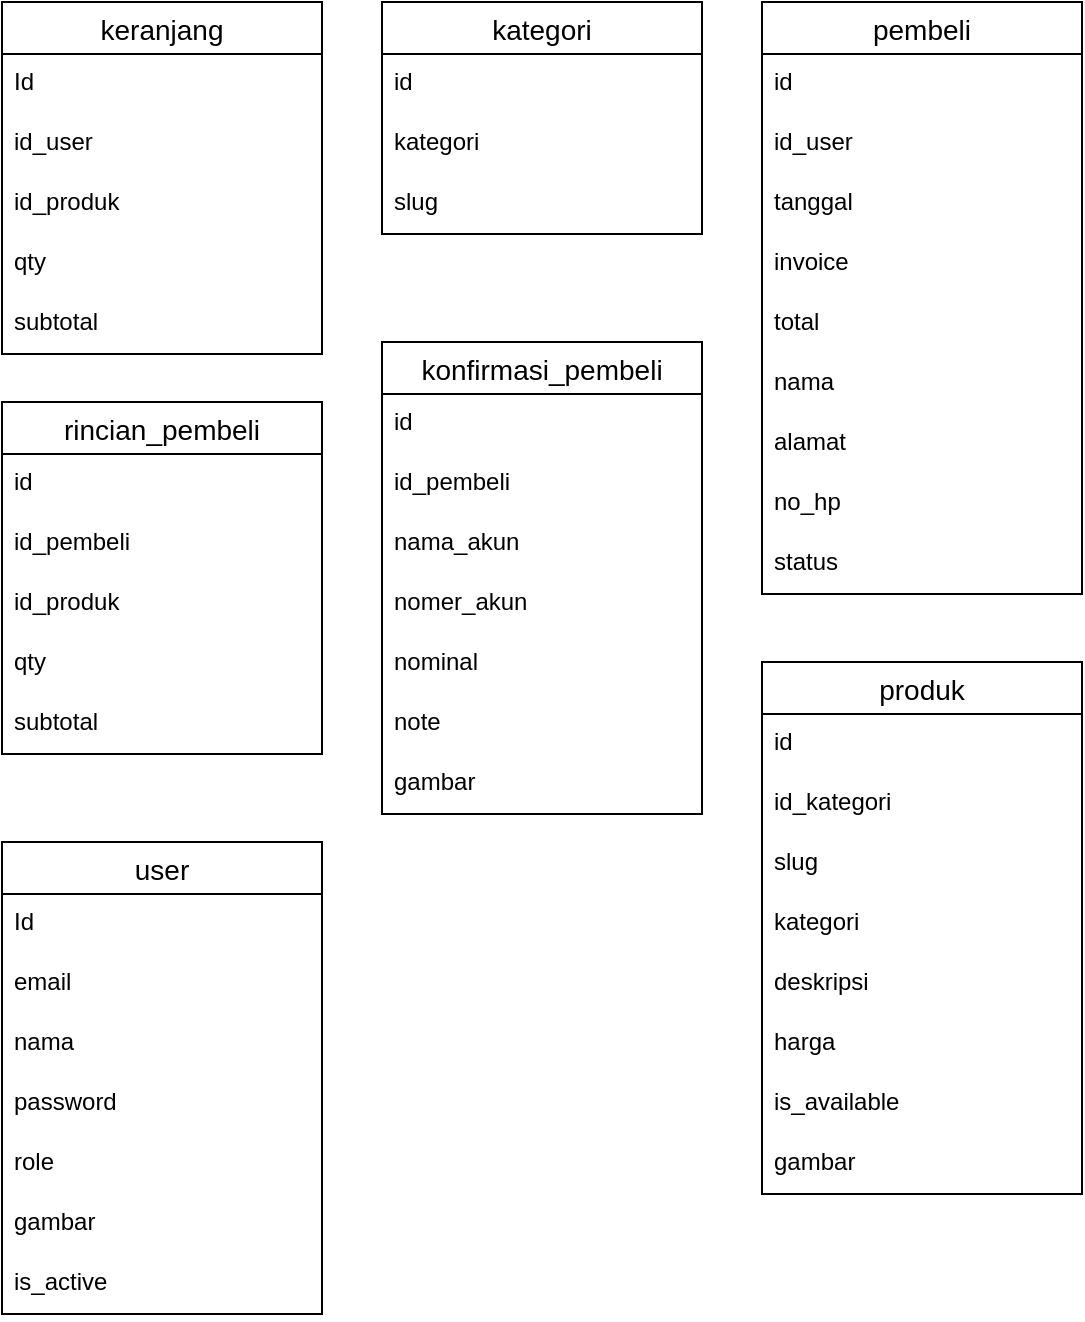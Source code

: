 <mxfile version="14.0.1" type="github">
  <diagram id="953CjjNU7rdWTq0M8kph" name="Page-1">
    <mxGraphModel dx="868" dy="520" grid="1" gridSize="10" guides="1" tooltips="1" connect="1" arrows="1" fold="1" page="1" pageScale="1" pageWidth="850" pageHeight="1100" math="0" shadow="0">
      <root>
        <mxCell id="0" />
        <mxCell id="1" parent="0" />
        <mxCell id="3oVGcLR8BwXSGQWB77gn-14" value="keranjang" style="swimlane;fontStyle=0;childLayout=stackLayout;horizontal=1;startSize=26;horizontalStack=0;resizeParent=1;resizeParentMax=0;resizeLast=0;collapsible=1;marginBottom=0;align=center;fontSize=14;" vertex="1" parent="1">
          <mxGeometry x="70" y="130" width="160" height="176" as="geometry" />
        </mxCell>
        <mxCell id="3oVGcLR8BwXSGQWB77gn-15" value="Id" style="text;strokeColor=none;fillColor=none;spacingLeft=4;spacingRight=4;overflow=hidden;rotatable=0;points=[[0,0.5],[1,0.5]];portConstraint=eastwest;fontSize=12;" vertex="1" parent="3oVGcLR8BwXSGQWB77gn-14">
          <mxGeometry y="26" width="160" height="30" as="geometry" />
        </mxCell>
        <mxCell id="3oVGcLR8BwXSGQWB77gn-16" value="id_user" style="text;strokeColor=none;fillColor=none;spacingLeft=4;spacingRight=4;overflow=hidden;rotatable=0;points=[[0,0.5],[1,0.5]];portConstraint=eastwest;fontSize=12;" vertex="1" parent="3oVGcLR8BwXSGQWB77gn-14">
          <mxGeometry y="56" width="160" height="30" as="geometry" />
        </mxCell>
        <mxCell id="3oVGcLR8BwXSGQWB77gn-17" value="id_produk" style="text;strokeColor=none;fillColor=none;spacingLeft=4;spacingRight=4;overflow=hidden;rotatable=0;points=[[0,0.5],[1,0.5]];portConstraint=eastwest;fontSize=12;" vertex="1" parent="3oVGcLR8BwXSGQWB77gn-14">
          <mxGeometry y="86" width="160" height="30" as="geometry" />
        </mxCell>
        <mxCell id="3oVGcLR8BwXSGQWB77gn-29" value="qty" style="text;strokeColor=none;fillColor=none;spacingLeft=4;spacingRight=4;overflow=hidden;rotatable=0;points=[[0,0.5],[1,0.5]];portConstraint=eastwest;fontSize=12;" vertex="1" parent="3oVGcLR8BwXSGQWB77gn-14">
          <mxGeometry y="116" width="160" height="30" as="geometry" />
        </mxCell>
        <mxCell id="3oVGcLR8BwXSGQWB77gn-28" value="subtotal" style="text;strokeColor=none;fillColor=none;spacingLeft=4;spacingRight=4;overflow=hidden;rotatable=0;points=[[0,0.5],[1,0.5]];portConstraint=eastwest;fontSize=12;" vertex="1" parent="3oVGcLR8BwXSGQWB77gn-14">
          <mxGeometry y="146" width="160" height="30" as="geometry" />
        </mxCell>
        <mxCell id="3oVGcLR8BwXSGQWB77gn-30" value="pembeli" style="swimlane;fontStyle=0;childLayout=stackLayout;horizontal=1;startSize=26;horizontalStack=0;resizeParent=1;resizeParentMax=0;resizeLast=0;collapsible=1;marginBottom=0;align=center;fontSize=14;" vertex="1" parent="1">
          <mxGeometry x="450" y="130" width="160" height="296" as="geometry" />
        </mxCell>
        <mxCell id="3oVGcLR8BwXSGQWB77gn-31" value="id" style="text;strokeColor=none;fillColor=none;spacingLeft=4;spacingRight=4;overflow=hidden;rotatable=0;points=[[0,0.5],[1,0.5]];portConstraint=eastwest;fontSize=12;" vertex="1" parent="3oVGcLR8BwXSGQWB77gn-30">
          <mxGeometry y="26" width="160" height="30" as="geometry" />
        </mxCell>
        <mxCell id="3oVGcLR8BwXSGQWB77gn-32" value="id_user" style="text;strokeColor=none;fillColor=none;spacingLeft=4;spacingRight=4;overflow=hidden;rotatable=0;points=[[0,0.5],[1,0.5]];portConstraint=eastwest;fontSize=12;" vertex="1" parent="3oVGcLR8BwXSGQWB77gn-30">
          <mxGeometry y="56" width="160" height="30" as="geometry" />
        </mxCell>
        <mxCell id="3oVGcLR8BwXSGQWB77gn-33" value="tanggal" style="text;strokeColor=none;fillColor=none;spacingLeft=4;spacingRight=4;overflow=hidden;rotatable=0;points=[[0,0.5],[1,0.5]];portConstraint=eastwest;fontSize=12;" vertex="1" parent="3oVGcLR8BwXSGQWB77gn-30">
          <mxGeometry y="86" width="160" height="30" as="geometry" />
        </mxCell>
        <mxCell id="3oVGcLR8BwXSGQWB77gn-38" value="invoice" style="text;strokeColor=none;fillColor=none;spacingLeft=4;spacingRight=4;overflow=hidden;rotatable=0;points=[[0,0.5],[1,0.5]];portConstraint=eastwest;fontSize=12;" vertex="1" parent="3oVGcLR8BwXSGQWB77gn-30">
          <mxGeometry y="116" width="160" height="30" as="geometry" />
        </mxCell>
        <mxCell id="3oVGcLR8BwXSGQWB77gn-39" value="total" style="text;strokeColor=none;fillColor=none;spacingLeft=4;spacingRight=4;overflow=hidden;rotatable=0;points=[[0,0.5],[1,0.5]];portConstraint=eastwest;fontSize=12;" vertex="1" parent="3oVGcLR8BwXSGQWB77gn-30">
          <mxGeometry y="146" width="160" height="30" as="geometry" />
        </mxCell>
        <mxCell id="3oVGcLR8BwXSGQWB77gn-40" value="nama" style="text;strokeColor=none;fillColor=none;spacingLeft=4;spacingRight=4;overflow=hidden;rotatable=0;points=[[0,0.5],[1,0.5]];portConstraint=eastwest;fontSize=12;" vertex="1" parent="3oVGcLR8BwXSGQWB77gn-30">
          <mxGeometry y="176" width="160" height="30" as="geometry" />
        </mxCell>
        <mxCell id="3oVGcLR8BwXSGQWB77gn-41" value="alamat" style="text;strokeColor=none;fillColor=none;spacingLeft=4;spacingRight=4;overflow=hidden;rotatable=0;points=[[0,0.5],[1,0.5]];portConstraint=eastwest;fontSize=12;" vertex="1" parent="3oVGcLR8BwXSGQWB77gn-30">
          <mxGeometry y="206" width="160" height="30" as="geometry" />
        </mxCell>
        <mxCell id="3oVGcLR8BwXSGQWB77gn-42" value="no_hp" style="text;strokeColor=none;fillColor=none;spacingLeft=4;spacingRight=4;overflow=hidden;rotatable=0;points=[[0,0.5],[1,0.5]];portConstraint=eastwest;fontSize=12;" vertex="1" parent="3oVGcLR8BwXSGQWB77gn-30">
          <mxGeometry y="236" width="160" height="30" as="geometry" />
        </mxCell>
        <mxCell id="3oVGcLR8BwXSGQWB77gn-43" value="status" style="text;strokeColor=none;fillColor=none;spacingLeft=4;spacingRight=4;overflow=hidden;rotatable=0;points=[[0,0.5],[1,0.5]];portConstraint=eastwest;fontSize=12;" vertex="1" parent="3oVGcLR8BwXSGQWB77gn-30">
          <mxGeometry y="266" width="160" height="30" as="geometry" />
        </mxCell>
        <mxCell id="3oVGcLR8BwXSGQWB77gn-34" value="kategori" style="swimlane;fontStyle=0;childLayout=stackLayout;horizontal=1;startSize=26;horizontalStack=0;resizeParent=1;resizeParentMax=0;resizeLast=0;collapsible=1;marginBottom=0;align=center;fontSize=14;" vertex="1" parent="1">
          <mxGeometry x="260" y="130" width="160" height="116" as="geometry" />
        </mxCell>
        <mxCell id="3oVGcLR8BwXSGQWB77gn-35" value="id" style="text;strokeColor=none;fillColor=none;spacingLeft=4;spacingRight=4;overflow=hidden;rotatable=0;points=[[0,0.5],[1,0.5]];portConstraint=eastwest;fontSize=12;" vertex="1" parent="3oVGcLR8BwXSGQWB77gn-34">
          <mxGeometry y="26" width="160" height="30" as="geometry" />
        </mxCell>
        <mxCell id="3oVGcLR8BwXSGQWB77gn-36" value="kategori" style="text;strokeColor=none;fillColor=none;spacingLeft=4;spacingRight=4;overflow=hidden;rotatable=0;points=[[0,0.5],[1,0.5]];portConstraint=eastwest;fontSize=12;" vertex="1" parent="3oVGcLR8BwXSGQWB77gn-34">
          <mxGeometry y="56" width="160" height="30" as="geometry" />
        </mxCell>
        <mxCell id="3oVGcLR8BwXSGQWB77gn-37" value="slug" style="text;strokeColor=none;fillColor=none;spacingLeft=4;spacingRight=4;overflow=hidden;rotatable=0;points=[[0,0.5],[1,0.5]];portConstraint=eastwest;fontSize=12;" vertex="1" parent="3oVGcLR8BwXSGQWB77gn-34">
          <mxGeometry y="86" width="160" height="30" as="geometry" />
        </mxCell>
        <mxCell id="3oVGcLR8BwXSGQWB77gn-44" value="konfirmasi_pembeli" style="swimlane;fontStyle=0;childLayout=stackLayout;horizontal=1;startSize=26;horizontalStack=0;resizeParent=1;resizeParentMax=0;resizeLast=0;collapsible=1;marginBottom=0;align=center;fontSize=14;" vertex="1" parent="1">
          <mxGeometry x="260" y="300" width="160" height="236" as="geometry" />
        </mxCell>
        <mxCell id="3oVGcLR8BwXSGQWB77gn-45" value="id" style="text;strokeColor=none;fillColor=none;spacingLeft=4;spacingRight=4;overflow=hidden;rotatable=0;points=[[0,0.5],[1,0.5]];portConstraint=eastwest;fontSize=12;" vertex="1" parent="3oVGcLR8BwXSGQWB77gn-44">
          <mxGeometry y="26" width="160" height="30" as="geometry" />
        </mxCell>
        <mxCell id="3oVGcLR8BwXSGQWB77gn-46" value="id_pembeli" style="text;strokeColor=none;fillColor=none;spacingLeft=4;spacingRight=4;overflow=hidden;rotatable=0;points=[[0,0.5],[1,0.5]];portConstraint=eastwest;fontSize=12;" vertex="1" parent="3oVGcLR8BwXSGQWB77gn-44">
          <mxGeometry y="56" width="160" height="30" as="geometry" />
        </mxCell>
        <mxCell id="3oVGcLR8BwXSGQWB77gn-47" value="nama_akun" style="text;strokeColor=none;fillColor=none;spacingLeft=4;spacingRight=4;overflow=hidden;rotatable=0;points=[[0,0.5],[1,0.5]];portConstraint=eastwest;fontSize=12;" vertex="1" parent="3oVGcLR8BwXSGQWB77gn-44">
          <mxGeometry y="86" width="160" height="30" as="geometry" />
        </mxCell>
        <mxCell id="3oVGcLR8BwXSGQWB77gn-48" value="nomer_akun" style="text;strokeColor=none;fillColor=none;spacingLeft=4;spacingRight=4;overflow=hidden;rotatable=0;points=[[0,0.5],[1,0.5]];portConstraint=eastwest;fontSize=12;" vertex="1" parent="3oVGcLR8BwXSGQWB77gn-44">
          <mxGeometry y="116" width="160" height="30" as="geometry" />
        </mxCell>
        <mxCell id="3oVGcLR8BwXSGQWB77gn-49" value="nominal" style="text;strokeColor=none;fillColor=none;spacingLeft=4;spacingRight=4;overflow=hidden;rotatable=0;points=[[0,0.5],[1,0.5]];portConstraint=eastwest;fontSize=12;" vertex="1" parent="3oVGcLR8BwXSGQWB77gn-44">
          <mxGeometry y="146" width="160" height="30" as="geometry" />
        </mxCell>
        <mxCell id="3oVGcLR8BwXSGQWB77gn-50" value="note" style="text;strokeColor=none;fillColor=none;spacingLeft=4;spacingRight=4;overflow=hidden;rotatable=0;points=[[0,0.5],[1,0.5]];portConstraint=eastwest;fontSize=12;" vertex="1" parent="3oVGcLR8BwXSGQWB77gn-44">
          <mxGeometry y="176" width="160" height="30" as="geometry" />
        </mxCell>
        <mxCell id="3oVGcLR8BwXSGQWB77gn-51" value="gambar" style="text;strokeColor=none;fillColor=none;spacingLeft=4;spacingRight=4;overflow=hidden;rotatable=0;points=[[0,0.5],[1,0.5]];portConstraint=eastwest;fontSize=12;" vertex="1" parent="3oVGcLR8BwXSGQWB77gn-44">
          <mxGeometry y="206" width="160" height="30" as="geometry" />
        </mxCell>
        <mxCell id="3oVGcLR8BwXSGQWB77gn-54" value="rincian_pembeli" style="swimlane;fontStyle=0;childLayout=stackLayout;horizontal=1;startSize=26;horizontalStack=0;resizeParent=1;resizeParentMax=0;resizeLast=0;collapsible=1;marginBottom=0;align=center;fontSize=14;" vertex="1" parent="1">
          <mxGeometry x="70" y="330" width="160" height="176" as="geometry" />
        </mxCell>
        <mxCell id="3oVGcLR8BwXSGQWB77gn-55" value="id" style="text;strokeColor=none;fillColor=none;spacingLeft=4;spacingRight=4;overflow=hidden;rotatable=0;points=[[0,0.5],[1,0.5]];portConstraint=eastwest;fontSize=12;" vertex="1" parent="3oVGcLR8BwXSGQWB77gn-54">
          <mxGeometry y="26" width="160" height="30" as="geometry" />
        </mxCell>
        <mxCell id="3oVGcLR8BwXSGQWB77gn-56" value="id_pembeli" style="text;strokeColor=none;fillColor=none;spacingLeft=4;spacingRight=4;overflow=hidden;rotatable=0;points=[[0,0.5],[1,0.5]];portConstraint=eastwest;fontSize=12;" vertex="1" parent="3oVGcLR8BwXSGQWB77gn-54">
          <mxGeometry y="56" width="160" height="30" as="geometry" />
        </mxCell>
        <mxCell id="3oVGcLR8BwXSGQWB77gn-57" value="id_produk" style="text;strokeColor=none;fillColor=none;spacingLeft=4;spacingRight=4;overflow=hidden;rotatable=0;points=[[0,0.5],[1,0.5]];portConstraint=eastwest;fontSize=12;" vertex="1" parent="3oVGcLR8BwXSGQWB77gn-54">
          <mxGeometry y="86" width="160" height="30" as="geometry" />
        </mxCell>
        <mxCell id="3oVGcLR8BwXSGQWB77gn-58" value="qty" style="text;strokeColor=none;fillColor=none;spacingLeft=4;spacingRight=4;overflow=hidden;rotatable=0;points=[[0,0.5],[1,0.5]];portConstraint=eastwest;fontSize=12;" vertex="1" parent="3oVGcLR8BwXSGQWB77gn-54">
          <mxGeometry y="116" width="160" height="30" as="geometry" />
        </mxCell>
        <mxCell id="3oVGcLR8BwXSGQWB77gn-59" value="subtotal" style="text;strokeColor=none;fillColor=none;spacingLeft=4;spacingRight=4;overflow=hidden;rotatable=0;points=[[0,0.5],[1,0.5]];portConstraint=eastwest;fontSize=12;" vertex="1" parent="3oVGcLR8BwXSGQWB77gn-54">
          <mxGeometry y="146" width="160" height="30" as="geometry" />
        </mxCell>
        <mxCell id="3oVGcLR8BwXSGQWB77gn-62" value="produk" style="swimlane;fontStyle=0;childLayout=stackLayout;horizontal=1;startSize=26;horizontalStack=0;resizeParent=1;resizeParentMax=0;resizeLast=0;collapsible=1;marginBottom=0;align=center;fontSize=14;" vertex="1" parent="1">
          <mxGeometry x="450" y="460" width="160" height="266" as="geometry" />
        </mxCell>
        <mxCell id="3oVGcLR8BwXSGQWB77gn-63" value="id" style="text;strokeColor=none;fillColor=none;spacingLeft=4;spacingRight=4;overflow=hidden;rotatable=0;points=[[0,0.5],[1,0.5]];portConstraint=eastwest;fontSize=12;" vertex="1" parent="3oVGcLR8BwXSGQWB77gn-62">
          <mxGeometry y="26" width="160" height="30" as="geometry" />
        </mxCell>
        <mxCell id="3oVGcLR8BwXSGQWB77gn-64" value="id_kategori" style="text;strokeColor=none;fillColor=none;spacingLeft=4;spacingRight=4;overflow=hidden;rotatable=0;points=[[0,0.5],[1,0.5]];portConstraint=eastwest;fontSize=12;" vertex="1" parent="3oVGcLR8BwXSGQWB77gn-62">
          <mxGeometry y="56" width="160" height="30" as="geometry" />
        </mxCell>
        <mxCell id="3oVGcLR8BwXSGQWB77gn-65" value="slug" style="text;strokeColor=none;fillColor=none;spacingLeft=4;spacingRight=4;overflow=hidden;rotatable=0;points=[[0,0.5],[1,0.5]];portConstraint=eastwest;fontSize=12;" vertex="1" parent="3oVGcLR8BwXSGQWB77gn-62">
          <mxGeometry y="86" width="160" height="30" as="geometry" />
        </mxCell>
        <mxCell id="3oVGcLR8BwXSGQWB77gn-66" value="kategori" style="text;strokeColor=none;fillColor=none;spacingLeft=4;spacingRight=4;overflow=hidden;rotatable=0;points=[[0,0.5],[1,0.5]];portConstraint=eastwest;fontSize=12;" vertex="1" parent="3oVGcLR8BwXSGQWB77gn-62">
          <mxGeometry y="116" width="160" height="30" as="geometry" />
        </mxCell>
        <mxCell id="3oVGcLR8BwXSGQWB77gn-67" value="deskripsi" style="text;strokeColor=none;fillColor=none;spacingLeft=4;spacingRight=4;overflow=hidden;rotatable=0;points=[[0,0.5],[1,0.5]];portConstraint=eastwest;fontSize=12;" vertex="1" parent="3oVGcLR8BwXSGQWB77gn-62">
          <mxGeometry y="146" width="160" height="30" as="geometry" />
        </mxCell>
        <mxCell id="3oVGcLR8BwXSGQWB77gn-68" value="harga" style="text;strokeColor=none;fillColor=none;spacingLeft=4;spacingRight=4;overflow=hidden;rotatable=0;points=[[0,0.5],[1,0.5]];portConstraint=eastwest;fontSize=12;" vertex="1" parent="3oVGcLR8BwXSGQWB77gn-62">
          <mxGeometry y="176" width="160" height="30" as="geometry" />
        </mxCell>
        <mxCell id="3oVGcLR8BwXSGQWB77gn-69" value="is_available" style="text;strokeColor=none;fillColor=none;spacingLeft=4;spacingRight=4;overflow=hidden;rotatable=0;points=[[0,0.5],[1,0.5]];portConstraint=eastwest;fontSize=12;" vertex="1" parent="3oVGcLR8BwXSGQWB77gn-62">
          <mxGeometry y="206" width="160" height="30" as="geometry" />
        </mxCell>
        <mxCell id="3oVGcLR8BwXSGQWB77gn-70" value="gambar" style="text;strokeColor=none;fillColor=none;spacingLeft=4;spacingRight=4;overflow=hidden;rotatable=0;points=[[0,0.5],[1,0.5]];portConstraint=eastwest;fontSize=12;" vertex="1" parent="3oVGcLR8BwXSGQWB77gn-62">
          <mxGeometry y="236" width="160" height="30" as="geometry" />
        </mxCell>
        <mxCell id="3oVGcLR8BwXSGQWB77gn-71" value="user" style="swimlane;fontStyle=0;childLayout=stackLayout;horizontal=1;startSize=26;horizontalStack=0;resizeParent=1;resizeParentMax=0;resizeLast=0;collapsible=1;marginBottom=0;align=center;fontSize=14;" vertex="1" parent="1">
          <mxGeometry x="70" y="550" width="160" height="236" as="geometry" />
        </mxCell>
        <mxCell id="3oVGcLR8BwXSGQWB77gn-72" value="Id" style="text;strokeColor=none;fillColor=none;spacingLeft=4;spacingRight=4;overflow=hidden;rotatable=0;points=[[0,0.5],[1,0.5]];portConstraint=eastwest;fontSize=12;" vertex="1" parent="3oVGcLR8BwXSGQWB77gn-71">
          <mxGeometry y="26" width="160" height="30" as="geometry" />
        </mxCell>
        <mxCell id="3oVGcLR8BwXSGQWB77gn-73" value="email" style="text;strokeColor=none;fillColor=none;spacingLeft=4;spacingRight=4;overflow=hidden;rotatable=0;points=[[0,0.5],[1,0.5]];portConstraint=eastwest;fontSize=12;" vertex="1" parent="3oVGcLR8BwXSGQWB77gn-71">
          <mxGeometry y="56" width="160" height="30" as="geometry" />
        </mxCell>
        <mxCell id="3oVGcLR8BwXSGQWB77gn-74" value="nama" style="text;strokeColor=none;fillColor=none;spacingLeft=4;spacingRight=4;overflow=hidden;rotatable=0;points=[[0,0.5],[1,0.5]];portConstraint=eastwest;fontSize=12;" vertex="1" parent="3oVGcLR8BwXSGQWB77gn-71">
          <mxGeometry y="86" width="160" height="30" as="geometry" />
        </mxCell>
        <mxCell id="3oVGcLR8BwXSGQWB77gn-75" value="password" style="text;strokeColor=none;fillColor=none;spacingLeft=4;spacingRight=4;overflow=hidden;rotatable=0;points=[[0,0.5],[1,0.5]];portConstraint=eastwest;fontSize=12;" vertex="1" parent="3oVGcLR8BwXSGQWB77gn-71">
          <mxGeometry y="116" width="160" height="30" as="geometry" />
        </mxCell>
        <mxCell id="3oVGcLR8BwXSGQWB77gn-76" value="role" style="text;strokeColor=none;fillColor=none;spacingLeft=4;spacingRight=4;overflow=hidden;rotatable=0;points=[[0,0.5],[1,0.5]];portConstraint=eastwest;fontSize=12;" vertex="1" parent="3oVGcLR8BwXSGQWB77gn-71">
          <mxGeometry y="146" width="160" height="30" as="geometry" />
        </mxCell>
        <mxCell id="3oVGcLR8BwXSGQWB77gn-85" value="gambar" style="text;strokeColor=none;fillColor=none;spacingLeft=4;spacingRight=4;overflow=hidden;rotatable=0;points=[[0,0.5],[1,0.5]];portConstraint=eastwest;fontSize=12;" vertex="1" parent="3oVGcLR8BwXSGQWB77gn-71">
          <mxGeometry y="176" width="160" height="30" as="geometry" />
        </mxCell>
        <mxCell id="3oVGcLR8BwXSGQWB77gn-86" value="is_active" style="text;strokeColor=none;fillColor=none;spacingLeft=4;spacingRight=4;overflow=hidden;rotatable=0;points=[[0,0.5],[1,0.5]];portConstraint=eastwest;fontSize=12;" vertex="1" parent="3oVGcLR8BwXSGQWB77gn-71">
          <mxGeometry y="206" width="160" height="30" as="geometry" />
        </mxCell>
      </root>
    </mxGraphModel>
  </diagram>
</mxfile>
